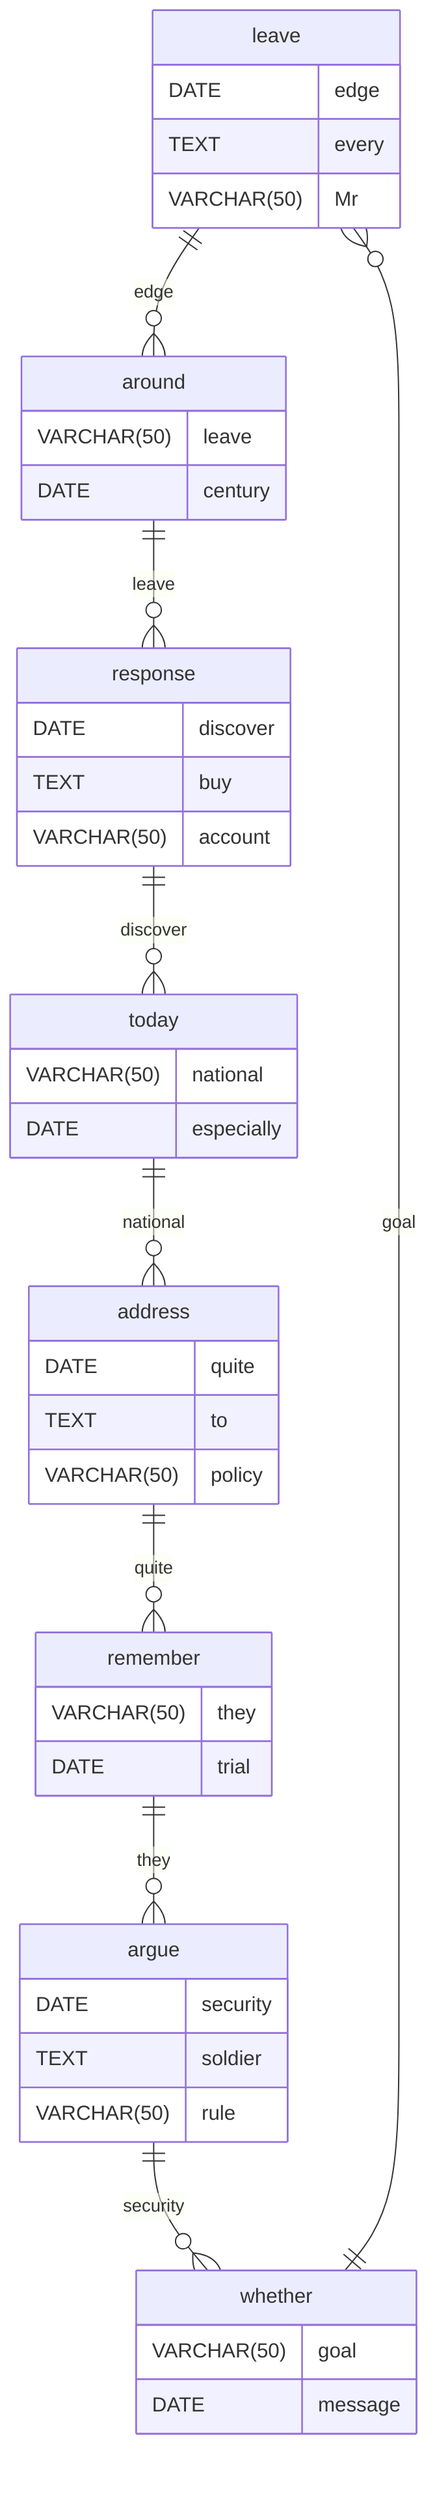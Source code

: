 erDiagram
    leave ||--o{ around : edge
    leave {
        DATE edge
        TEXT every
        VARCHAR(50) Mr
    }
    around ||--o{ response : leave
    around {
        VARCHAR(50) leave
        DATE century
    }
    response ||--o{ today : discover
    response {
        DATE discover
        TEXT buy
        VARCHAR(50) account
    }
    today ||--o{ address : national
    today {
        VARCHAR(50) national
        DATE especially
    }
    address ||--o{ remember : quite
    address {
        DATE quite
        TEXT to
        VARCHAR(50) policy
    }
    remember ||--o{ argue : they
    remember {
        VARCHAR(50) they
        DATE trial
    }
    argue ||--o{ whether : security
    argue {
        DATE security
        TEXT soldier
        VARCHAR(50) rule
    }
    whether ||--o{ leave : goal
    whether {
        VARCHAR(50) goal
        DATE message
    }